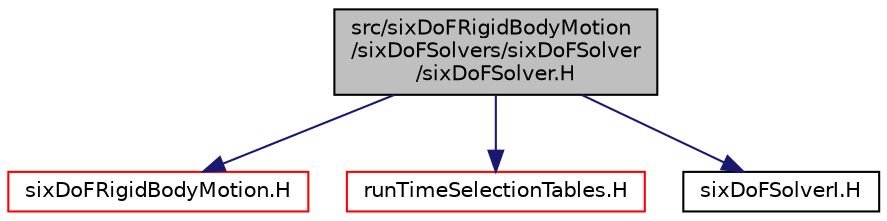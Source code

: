 digraph "src/sixDoFRigidBodyMotion/sixDoFSolvers/sixDoFSolver/sixDoFSolver.H"
{
  bgcolor="transparent";
  edge [fontname="Helvetica",fontsize="10",labelfontname="Helvetica",labelfontsize="10"];
  node [fontname="Helvetica",fontsize="10",shape=record];
  Node1 [label="src/sixDoFRigidBodyMotion\l/sixDoFSolvers/sixDoFSolver\l/sixDoFSolver.H",height=0.2,width=0.4,color="black", fillcolor="grey75", style="filled", fontcolor="black"];
  Node1 -> Node2 [color="midnightblue",fontsize="10",style="solid",fontname="Helvetica"];
  Node2 [label="sixDoFRigidBodyMotion.H",height=0.2,width=0.4,color="red",URL="$a09995.html"];
  Node1 -> Node3 [color="midnightblue",fontsize="10",style="solid",fontname="Helvetica"];
  Node3 [label="runTimeSelectionTables.H",height=0.2,width=0.4,color="red",URL="$a08026.html",tooltip="Macros to ease declaration of run-time selection tables. "];
  Node1 -> Node4 [color="midnightblue",fontsize="10",style="solid",fontname="Helvetica"];
  Node4 [label="sixDoFSolverI.H",height=0.2,width=0.4,color="black",URL="$a10007.html"];
}

